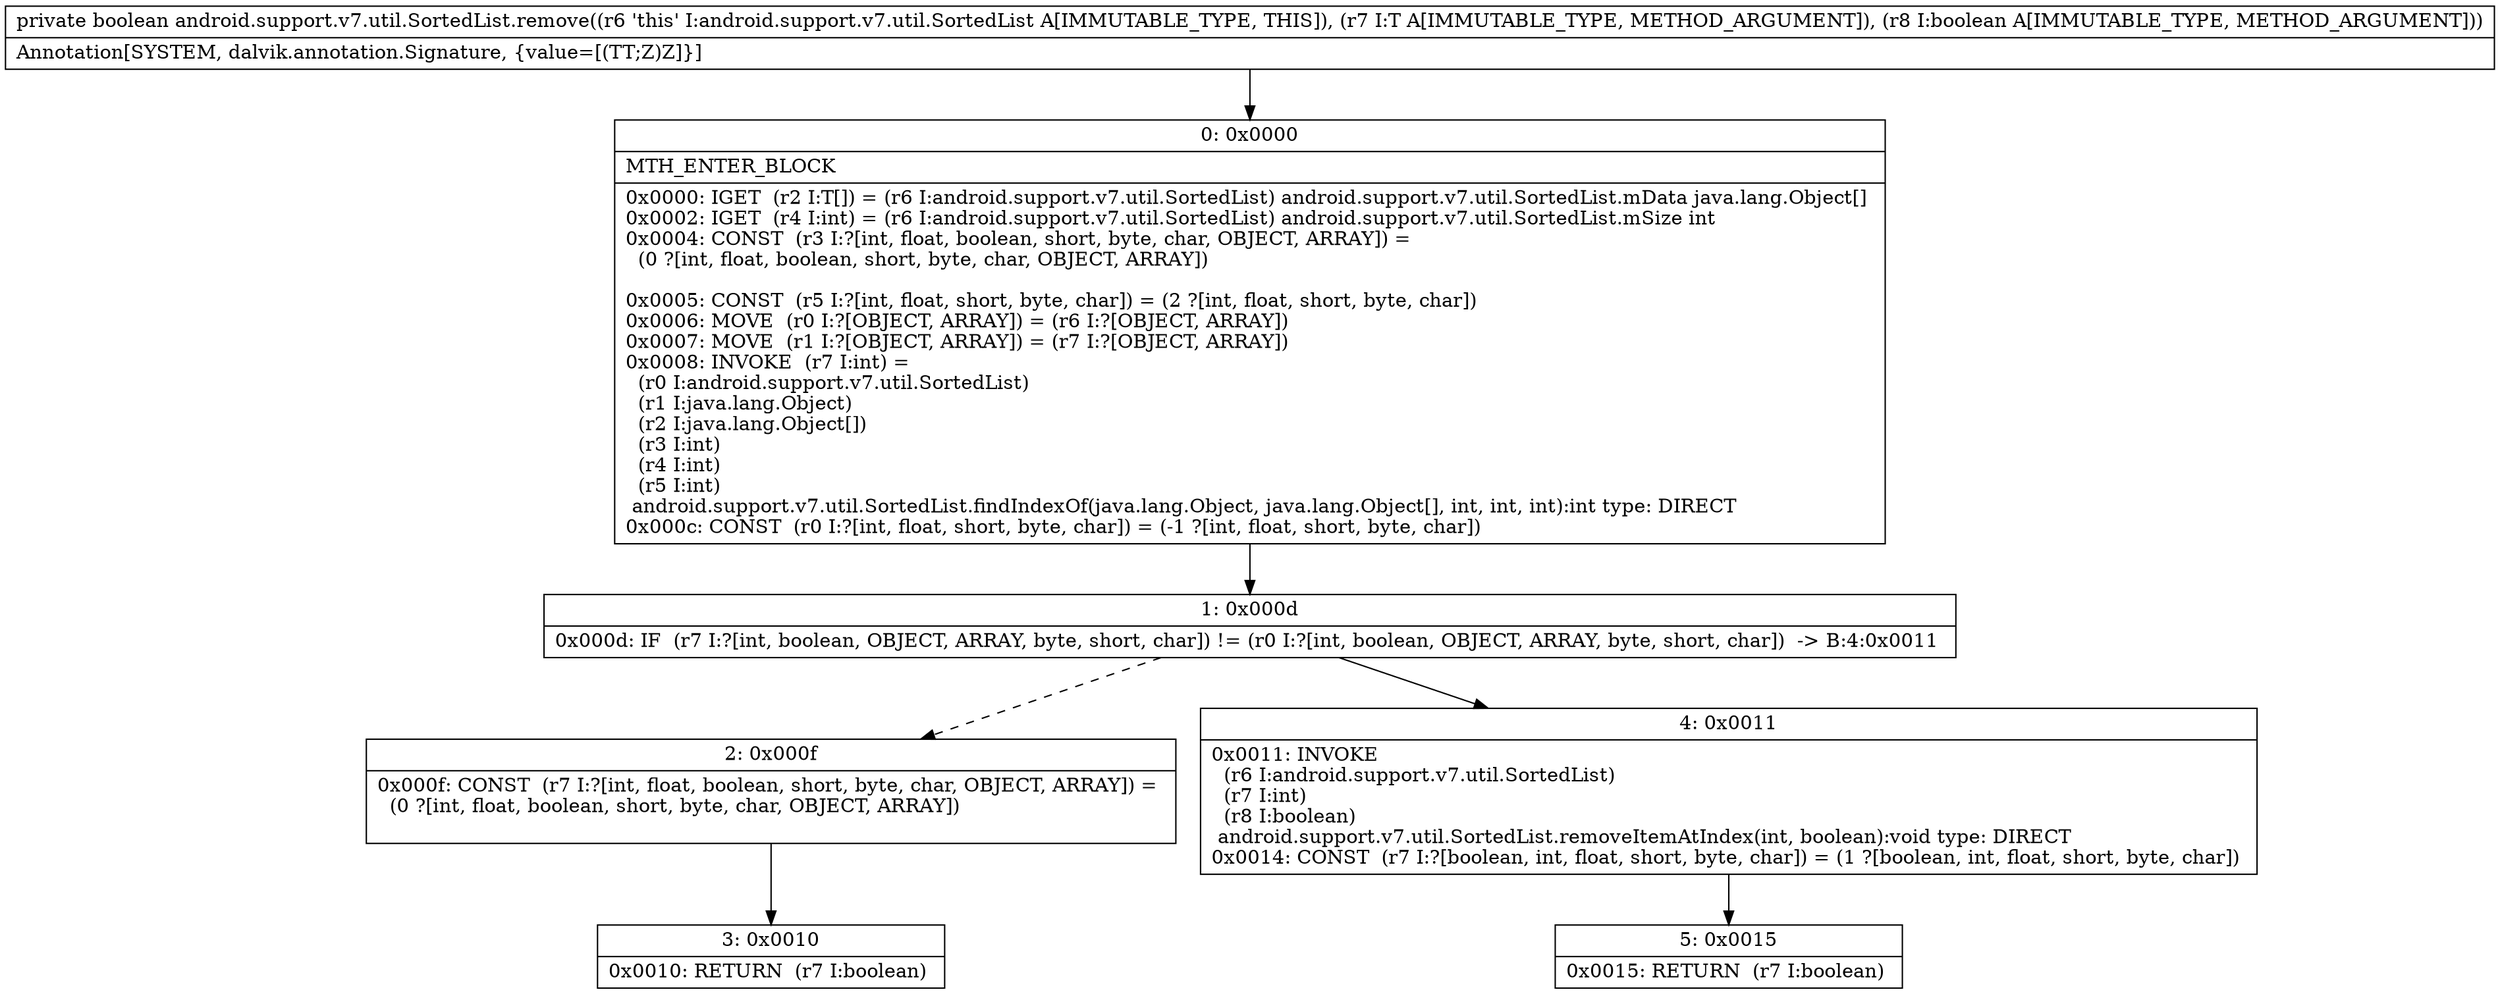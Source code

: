 digraph "CFG forandroid.support.v7.util.SortedList.remove(Ljava\/lang\/Object;Z)Z" {
Node_0 [shape=record,label="{0\:\ 0x0000|MTH_ENTER_BLOCK\l|0x0000: IGET  (r2 I:T[]) = (r6 I:android.support.v7.util.SortedList) android.support.v7.util.SortedList.mData java.lang.Object[] \l0x0002: IGET  (r4 I:int) = (r6 I:android.support.v7.util.SortedList) android.support.v7.util.SortedList.mSize int \l0x0004: CONST  (r3 I:?[int, float, boolean, short, byte, char, OBJECT, ARRAY]) = \l  (0 ?[int, float, boolean, short, byte, char, OBJECT, ARRAY])\l \l0x0005: CONST  (r5 I:?[int, float, short, byte, char]) = (2 ?[int, float, short, byte, char]) \l0x0006: MOVE  (r0 I:?[OBJECT, ARRAY]) = (r6 I:?[OBJECT, ARRAY]) \l0x0007: MOVE  (r1 I:?[OBJECT, ARRAY]) = (r7 I:?[OBJECT, ARRAY]) \l0x0008: INVOKE  (r7 I:int) = \l  (r0 I:android.support.v7.util.SortedList)\l  (r1 I:java.lang.Object)\l  (r2 I:java.lang.Object[])\l  (r3 I:int)\l  (r4 I:int)\l  (r5 I:int)\l android.support.v7.util.SortedList.findIndexOf(java.lang.Object, java.lang.Object[], int, int, int):int type: DIRECT \l0x000c: CONST  (r0 I:?[int, float, short, byte, char]) = (\-1 ?[int, float, short, byte, char]) \l}"];
Node_1 [shape=record,label="{1\:\ 0x000d|0x000d: IF  (r7 I:?[int, boolean, OBJECT, ARRAY, byte, short, char]) != (r0 I:?[int, boolean, OBJECT, ARRAY, byte, short, char])  \-\> B:4:0x0011 \l}"];
Node_2 [shape=record,label="{2\:\ 0x000f|0x000f: CONST  (r7 I:?[int, float, boolean, short, byte, char, OBJECT, ARRAY]) = \l  (0 ?[int, float, boolean, short, byte, char, OBJECT, ARRAY])\l \l}"];
Node_3 [shape=record,label="{3\:\ 0x0010|0x0010: RETURN  (r7 I:boolean) \l}"];
Node_4 [shape=record,label="{4\:\ 0x0011|0x0011: INVOKE  \l  (r6 I:android.support.v7.util.SortedList)\l  (r7 I:int)\l  (r8 I:boolean)\l android.support.v7.util.SortedList.removeItemAtIndex(int, boolean):void type: DIRECT \l0x0014: CONST  (r7 I:?[boolean, int, float, short, byte, char]) = (1 ?[boolean, int, float, short, byte, char]) \l}"];
Node_5 [shape=record,label="{5\:\ 0x0015|0x0015: RETURN  (r7 I:boolean) \l}"];
MethodNode[shape=record,label="{private boolean android.support.v7.util.SortedList.remove((r6 'this' I:android.support.v7.util.SortedList A[IMMUTABLE_TYPE, THIS]), (r7 I:T A[IMMUTABLE_TYPE, METHOD_ARGUMENT]), (r8 I:boolean A[IMMUTABLE_TYPE, METHOD_ARGUMENT]))  | Annotation[SYSTEM, dalvik.annotation.Signature, \{value=[(TT;Z)Z]\}]\l}"];
MethodNode -> Node_0;
Node_0 -> Node_1;
Node_1 -> Node_2[style=dashed];
Node_1 -> Node_4;
Node_2 -> Node_3;
Node_4 -> Node_5;
}

